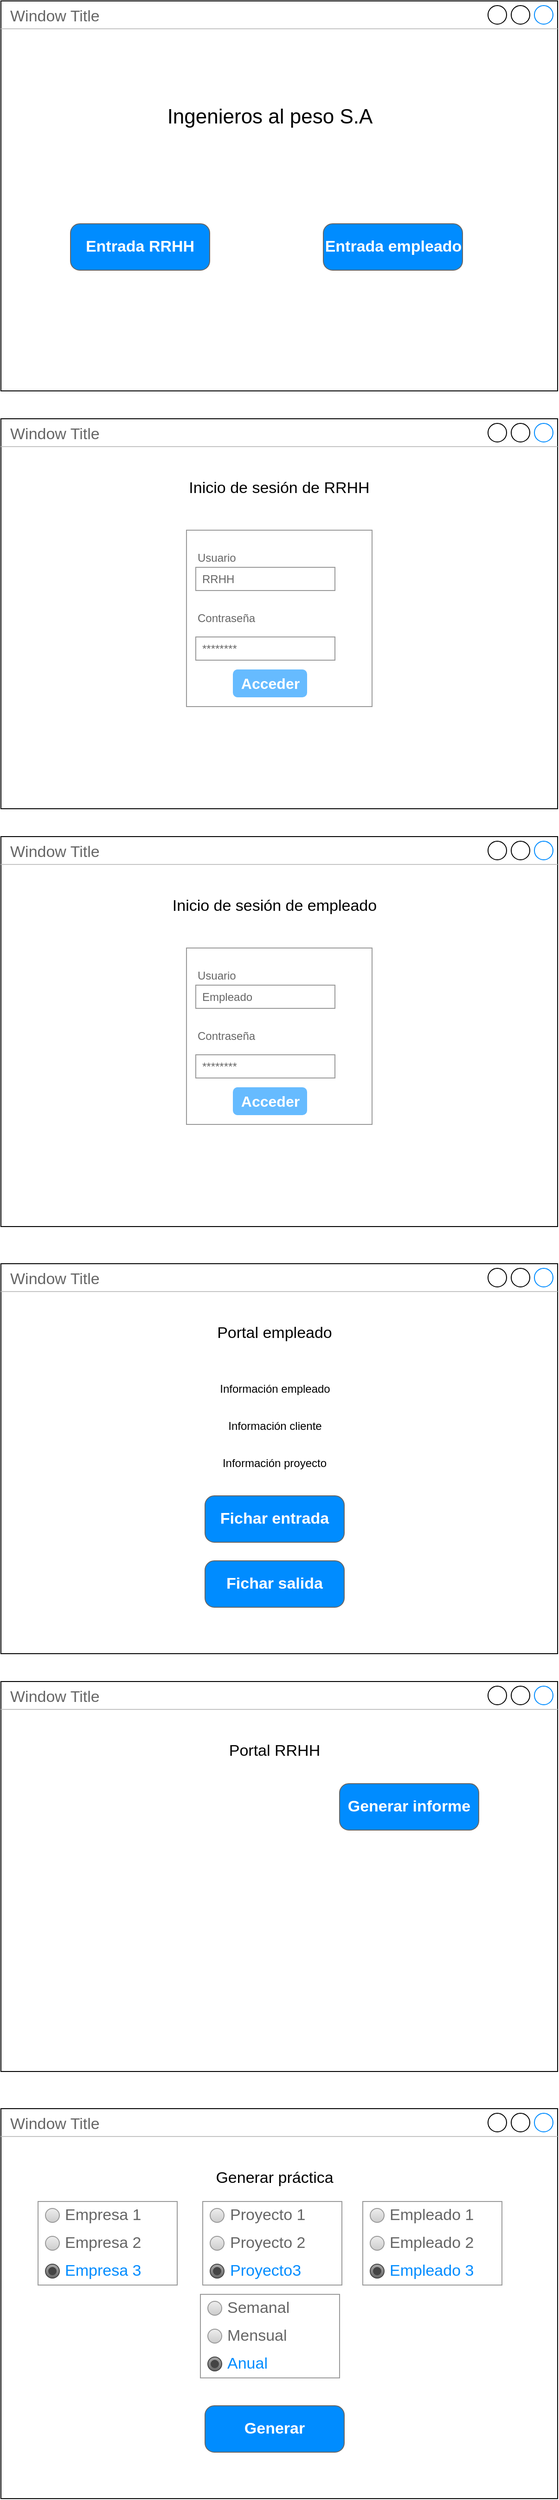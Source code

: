 <mxfile version="21.0.2" type="github">
  <diagram name="Page-1" id="4GFOs7EekungXMd2-lJD">
    <mxGraphModel dx="1050" dy="2749" grid="1" gridSize="10" guides="1" tooltips="1" connect="1" arrows="1" fold="1" page="1" pageScale="1" pageWidth="850" pageHeight="1100" math="0" shadow="0">
      <root>
        <mxCell id="0" />
        <mxCell id="1" parent="0" />
        <mxCell id="JVbv4OtKDRas7UBazKWZ-1" value="Window Title" style="strokeWidth=1;shadow=0;dashed=0;align=center;html=1;shape=mxgraph.mockup.containers.window;align=left;verticalAlign=top;spacingLeft=8;strokeColor2=#008cff;strokeColor3=#c4c4c4;fontColor=#666666;mainText=;fontSize=17;labelBackgroundColor=none;whiteSpace=wrap;" parent="1" vertex="1">
          <mxGeometry x="110" y="-1070" width="600" height="420" as="geometry" />
        </mxCell>
        <mxCell id="JVbv4OtKDRas7UBazKWZ-3" value="" style="strokeWidth=1;shadow=0;dashed=0;align=center;html=1;shape=mxgraph.mockup.forms.rrect;rSize=0;strokeColor=#999999;fillColor=#ffffff;" parent="1" vertex="1">
          <mxGeometry x="310" y="-950" width="200" height="190" as="geometry" />
        </mxCell>
        <mxCell id="JVbv4OtKDRas7UBazKWZ-6" value="Usuario" style="strokeWidth=1;shadow=0;dashed=0;align=center;html=1;shape=mxgraph.mockup.forms.anchor;fontSize=12;fontColor=#666666;align=left;resizeWidth=1;spacingLeft=0;" parent="JVbv4OtKDRas7UBazKWZ-3" vertex="1">
          <mxGeometry width="100" height="20" relative="1" as="geometry">
            <mxPoint x="10" y="20" as="offset" />
          </mxGeometry>
        </mxCell>
        <mxCell id="JVbv4OtKDRas7UBazKWZ-7" value="RRHH" style="strokeWidth=1;shadow=0;dashed=0;align=center;html=1;shape=mxgraph.mockup.forms.rrect;rSize=0;strokeColor=#999999;fontColor=#666666;align=left;spacingLeft=5;resizeWidth=1;" parent="JVbv4OtKDRas7UBazKWZ-3" vertex="1">
          <mxGeometry width="150" height="25" relative="1" as="geometry">
            <mxPoint x="10" y="40" as="offset" />
          </mxGeometry>
        </mxCell>
        <mxCell id="JVbv4OtKDRas7UBazKWZ-8" value="Contraseña" style="strokeWidth=1;shadow=0;dashed=0;align=center;html=1;shape=mxgraph.mockup.forms.anchor;fontSize=12;fontColor=#666666;align=left;resizeWidth=1;spacingLeft=0;" parent="JVbv4OtKDRas7UBazKWZ-3" vertex="1">
          <mxGeometry width="100" height="20" relative="1" as="geometry">
            <mxPoint x="10" y="85" as="offset" />
          </mxGeometry>
        </mxCell>
        <mxCell id="JVbv4OtKDRas7UBazKWZ-9" value="********" style="strokeWidth=1;shadow=0;dashed=0;align=center;html=1;shape=mxgraph.mockup.forms.rrect;rSize=0;strokeColor=#999999;fontColor=#666666;align=left;spacingLeft=5;resizeWidth=1;" parent="JVbv4OtKDRas7UBazKWZ-3" vertex="1">
          <mxGeometry width="150" height="25" relative="1" as="geometry">
            <mxPoint x="10" y="115" as="offset" />
          </mxGeometry>
        </mxCell>
        <mxCell id="JVbv4OtKDRas7UBazKWZ-10" value="Acceder" style="strokeWidth=1;shadow=0;dashed=0;align=center;html=1;shape=mxgraph.mockup.forms.rrect;rSize=5;strokeColor=none;fontColor=#ffffff;fillColor=#66bbff;fontSize=16;fontStyle=1;" parent="JVbv4OtKDRas7UBazKWZ-3" vertex="1">
          <mxGeometry y="1" width="80" height="30" relative="1" as="geometry">
            <mxPoint x="50" y="-40" as="offset" />
          </mxGeometry>
        </mxCell>
        <mxCell id="JVbv4OtKDRas7UBazKWZ-16" value="&lt;font style=&quot;font-size: 17px;&quot;&gt;Inicio de sesión de RRHH&lt;/font&gt;" style="text;html=1;strokeColor=none;fillColor=none;align=center;verticalAlign=middle;whiteSpace=wrap;rounded=0;" parent="1" vertex="1">
          <mxGeometry x="310" y="-1010" width="200" height="30" as="geometry" />
        </mxCell>
        <mxCell id="JVbv4OtKDRas7UBazKWZ-17" value="Window Title" style="strokeWidth=1;shadow=0;dashed=0;align=center;html=1;shape=mxgraph.mockup.containers.window;align=left;verticalAlign=top;spacingLeft=8;strokeColor2=#008cff;strokeColor3=#c4c4c4;fontColor=#666666;mainText=;fontSize=17;labelBackgroundColor=none;whiteSpace=wrap;" parent="1" vertex="1">
          <mxGeometry x="110" y="-620" width="600" height="420" as="geometry" />
        </mxCell>
        <mxCell id="JVbv4OtKDRas7UBazKWZ-18" value="" style="strokeWidth=1;shadow=0;dashed=0;align=center;html=1;shape=mxgraph.mockup.forms.rrect;rSize=0;strokeColor=#999999;fillColor=#ffffff;" parent="1" vertex="1">
          <mxGeometry x="310" y="-500" width="200" height="190" as="geometry" />
        </mxCell>
        <mxCell id="JVbv4OtKDRas7UBazKWZ-19" value="Usuario" style="strokeWidth=1;shadow=0;dashed=0;align=center;html=1;shape=mxgraph.mockup.forms.anchor;fontSize=12;fontColor=#666666;align=left;resizeWidth=1;spacingLeft=0;" parent="JVbv4OtKDRas7UBazKWZ-18" vertex="1">
          <mxGeometry width="100" height="20" relative="1" as="geometry">
            <mxPoint x="10" y="20" as="offset" />
          </mxGeometry>
        </mxCell>
        <mxCell id="JVbv4OtKDRas7UBazKWZ-20" value="Empleado" style="strokeWidth=1;shadow=0;dashed=0;align=center;html=1;shape=mxgraph.mockup.forms.rrect;rSize=0;strokeColor=#999999;fontColor=#666666;align=left;spacingLeft=5;resizeWidth=1;" parent="JVbv4OtKDRas7UBazKWZ-18" vertex="1">
          <mxGeometry width="150" height="25" relative="1" as="geometry">
            <mxPoint x="10" y="40" as="offset" />
          </mxGeometry>
        </mxCell>
        <mxCell id="JVbv4OtKDRas7UBazKWZ-21" value="Contraseña" style="strokeWidth=1;shadow=0;dashed=0;align=center;html=1;shape=mxgraph.mockup.forms.anchor;fontSize=12;fontColor=#666666;align=left;resizeWidth=1;spacingLeft=0;" parent="JVbv4OtKDRas7UBazKWZ-18" vertex="1">
          <mxGeometry width="100" height="20" relative="1" as="geometry">
            <mxPoint x="10" y="85" as="offset" />
          </mxGeometry>
        </mxCell>
        <mxCell id="JVbv4OtKDRas7UBazKWZ-22" value="********" style="strokeWidth=1;shadow=0;dashed=0;align=center;html=1;shape=mxgraph.mockup.forms.rrect;rSize=0;strokeColor=#999999;fontColor=#666666;align=left;spacingLeft=5;resizeWidth=1;" parent="JVbv4OtKDRas7UBazKWZ-18" vertex="1">
          <mxGeometry width="150" height="25" relative="1" as="geometry">
            <mxPoint x="10" y="115" as="offset" />
          </mxGeometry>
        </mxCell>
        <mxCell id="JVbv4OtKDRas7UBazKWZ-23" value="Acceder" style="strokeWidth=1;shadow=0;dashed=0;align=center;html=1;shape=mxgraph.mockup.forms.rrect;rSize=5;strokeColor=none;fontColor=#ffffff;fillColor=#66bbff;fontSize=16;fontStyle=1;" parent="JVbv4OtKDRas7UBazKWZ-18" vertex="1">
          <mxGeometry y="1" width="80" height="30" relative="1" as="geometry">
            <mxPoint x="50" y="-40" as="offset" />
          </mxGeometry>
        </mxCell>
        <mxCell id="JVbv4OtKDRas7UBazKWZ-24" value="&lt;font style=&quot;font-size: 17px;&quot;&gt;Inicio de sesión de empleado&lt;/font&gt;" style="text;html=1;strokeColor=none;fillColor=none;align=center;verticalAlign=middle;whiteSpace=wrap;rounded=0;" parent="1" vertex="1">
          <mxGeometry x="290" y="-560" width="230" height="30" as="geometry" />
        </mxCell>
        <mxCell id="JVbv4OtKDRas7UBazKWZ-25" value="Window Title" style="strokeWidth=1;shadow=0;dashed=0;align=center;html=1;shape=mxgraph.mockup.containers.window;align=left;verticalAlign=top;spacingLeft=8;strokeColor2=#008cff;strokeColor3=#c4c4c4;fontColor=#666666;mainText=;fontSize=17;labelBackgroundColor=none;whiteSpace=wrap;" parent="1" vertex="1">
          <mxGeometry x="110" y="-160" width="600" height="420" as="geometry" />
        </mxCell>
        <mxCell id="JVbv4OtKDRas7UBazKWZ-32" value="&lt;font style=&quot;font-size: 17px;&quot;&gt;Portal empleado&lt;/font&gt;" style="text;html=1;strokeColor=none;fillColor=none;align=center;verticalAlign=middle;whiteSpace=wrap;rounded=0;" parent="1" vertex="1">
          <mxGeometry x="290" y="-100" width="230" height="30" as="geometry" />
        </mxCell>
        <mxCell id="JVbv4OtKDRas7UBazKWZ-33" value="Fichar salida" style="strokeWidth=1;shadow=0;dashed=0;align=center;html=1;shape=mxgraph.mockup.buttons.button;strokeColor=#666666;fontColor=#ffffff;mainText=;buttonStyle=round;fontSize=17;fontStyle=1;fillColor=#008cff;whiteSpace=wrap;" parent="1" vertex="1">
          <mxGeometry x="330" y="160" width="150" height="50" as="geometry" />
        </mxCell>
        <mxCell id="JVbv4OtKDRas7UBazKWZ-34" value="Fichar entrada" style="strokeWidth=1;shadow=0;dashed=0;align=center;html=1;shape=mxgraph.mockup.buttons.button;strokeColor=#666666;fontColor=#ffffff;mainText=;buttonStyle=round;fontSize=17;fontStyle=1;fillColor=#008cff;whiteSpace=wrap;" parent="1" vertex="1">
          <mxGeometry x="330" y="90" width="150" height="50" as="geometry" />
        </mxCell>
        <mxCell id="JVbv4OtKDRas7UBazKWZ-36" value="Información proyecto" style="text;html=1;strokeColor=none;fillColor=none;align=center;verticalAlign=middle;whiteSpace=wrap;rounded=0;" parent="1" vertex="1">
          <mxGeometry x="335" y="40" width="140" height="30" as="geometry" />
        </mxCell>
        <mxCell id="JVbv4OtKDRas7UBazKWZ-37" value="Información cliente" style="text;html=1;strokeColor=none;fillColor=none;align=center;verticalAlign=middle;whiteSpace=wrap;rounded=0;" parent="1" vertex="1">
          <mxGeometry x="352.5" width="105" height="30" as="geometry" />
        </mxCell>
        <mxCell id="JVbv4OtKDRas7UBazKWZ-38" value="Información empleado" style="text;html=1;strokeColor=none;fillColor=none;align=center;verticalAlign=middle;whiteSpace=wrap;rounded=0;" parent="1" vertex="1">
          <mxGeometry x="332.5" y="-40" width="145" height="30" as="geometry" />
        </mxCell>
        <mxCell id="JVbv4OtKDRas7UBazKWZ-39" value="Window Title" style="strokeWidth=1;shadow=0;dashed=0;align=center;html=1;shape=mxgraph.mockup.containers.window;align=left;verticalAlign=top;spacingLeft=8;strokeColor2=#008cff;strokeColor3=#c4c4c4;fontColor=#666666;mainText=;fontSize=17;labelBackgroundColor=none;whiteSpace=wrap;" parent="1" vertex="1">
          <mxGeometry x="110" y="290" width="600" height="420" as="geometry" />
        </mxCell>
        <mxCell id="JVbv4OtKDRas7UBazKWZ-46" value="&lt;font style=&quot;font-size: 17px;&quot;&gt;Portal RRHH&lt;/font&gt;" style="text;html=1;strokeColor=none;fillColor=none;align=center;verticalAlign=middle;whiteSpace=wrap;rounded=0;" parent="1" vertex="1">
          <mxGeometry x="290" y="350" width="230" height="30" as="geometry" />
        </mxCell>
        <mxCell id="X5F2vmPaloHP9abWxns7-1" value="Generar informe" style="strokeWidth=1;shadow=0;dashed=0;align=center;html=1;shape=mxgraph.mockup.buttons.button;strokeColor=#666666;fontColor=#ffffff;mainText=;buttonStyle=round;fontSize=17;fontStyle=1;fillColor=#008cff;whiteSpace=wrap;" vertex="1" parent="1">
          <mxGeometry x="475" y="400" width="150" height="50" as="geometry" />
        </mxCell>
        <mxCell id="X5F2vmPaloHP9abWxns7-2" value="Window Title" style="strokeWidth=1;shadow=0;dashed=0;align=center;html=1;shape=mxgraph.mockup.containers.window;align=left;verticalAlign=top;spacingLeft=8;strokeColor2=#008cff;strokeColor3=#c4c4c4;fontColor=#666666;mainText=;fontSize=17;labelBackgroundColor=none;whiteSpace=wrap;" vertex="1" parent="1">
          <mxGeometry x="110" y="750" width="600" height="420" as="geometry" />
        </mxCell>
        <mxCell id="X5F2vmPaloHP9abWxns7-3" value="&lt;font style=&quot;font-size: 17px;&quot;&gt;Generar práctica&lt;/font&gt;" style="text;html=1;strokeColor=none;fillColor=none;align=center;verticalAlign=middle;whiteSpace=wrap;rounded=0;" vertex="1" parent="1">
          <mxGeometry x="290" y="810" width="230" height="30" as="geometry" />
        </mxCell>
        <mxCell id="X5F2vmPaloHP9abWxns7-4" value="Generar" style="strokeWidth=1;shadow=0;dashed=0;align=center;html=1;shape=mxgraph.mockup.buttons.button;strokeColor=#666666;fontColor=#ffffff;mainText=;buttonStyle=round;fontSize=17;fontStyle=1;fillColor=#008cff;whiteSpace=wrap;" vertex="1" parent="1">
          <mxGeometry x="330" y="1070" width="150" height="50" as="geometry" />
        </mxCell>
        <mxCell id="X5F2vmPaloHP9abWxns7-9" value="" style="strokeWidth=1;shadow=0;dashed=0;align=center;html=1;shape=mxgraph.mockup.forms.rrect;rSize=0;strokeColor=#999999;fillColor=#ffffff;recursiveResize=0;" vertex="1" parent="1">
          <mxGeometry x="150" y="850" width="150" height="90" as="geometry" />
        </mxCell>
        <mxCell id="X5F2vmPaloHP9abWxns7-10" value="Empresa 1" style="shape=ellipse;rSize=0;fillColor=#eeeeee;strokeColor=#999999;gradientColor=#cccccc;html=1;align=left;spacingLeft=4;fontSize=17;fontColor=#666666;labelPosition=right;" vertex="1" parent="X5F2vmPaloHP9abWxns7-9">
          <mxGeometry x="8" y="7.5" width="15" height="15" as="geometry" />
        </mxCell>
        <mxCell id="X5F2vmPaloHP9abWxns7-11" value="Empresa 2" style="shape=ellipse;rSize=0;fillColor=#eeeeee;strokeColor=#999999;gradientColor=#cccccc;html=1;align=left;spacingLeft=4;fontSize=17;fontColor=#666666;labelPosition=right;" vertex="1" parent="X5F2vmPaloHP9abWxns7-9">
          <mxGeometry x="8" y="37.5" width="15" height="15" as="geometry" />
        </mxCell>
        <mxCell id="X5F2vmPaloHP9abWxns7-12" value="Empresa 3" style="shape=ellipse;rSize=0;fillColor=#aaaaaa;strokeColor=#444444;gradientColor=#666666;html=1;align=left;spacingLeft=4;fontSize=17;fontColor=#008cff;labelPosition=right;" vertex="1" parent="X5F2vmPaloHP9abWxns7-9">
          <mxGeometry x="8" y="67.5" width="15" height="15" as="geometry" />
        </mxCell>
        <mxCell id="X5F2vmPaloHP9abWxns7-13" value="" style="shape=ellipse;fillColor=#444444;strokeColor=none;html=1;" vertex="1" parent="X5F2vmPaloHP9abWxns7-12">
          <mxGeometry x="3" y="3" width="9" height="9" as="geometry" />
        </mxCell>
        <mxCell id="X5F2vmPaloHP9abWxns7-15" value="" style="strokeWidth=1;shadow=0;dashed=0;align=center;html=1;shape=mxgraph.mockup.forms.rrect;rSize=0;strokeColor=#999999;fillColor=#ffffff;recursiveResize=0;" vertex="1" parent="1">
          <mxGeometry x="327.5" y="850" width="150" height="90" as="geometry" />
        </mxCell>
        <mxCell id="X5F2vmPaloHP9abWxns7-16" value="Proyecto 1" style="shape=ellipse;rSize=0;fillColor=#eeeeee;strokeColor=#999999;gradientColor=#cccccc;html=1;align=left;spacingLeft=4;fontSize=17;fontColor=#666666;labelPosition=right;" vertex="1" parent="X5F2vmPaloHP9abWxns7-15">
          <mxGeometry x="8" y="7.5" width="15" height="15" as="geometry" />
        </mxCell>
        <mxCell id="X5F2vmPaloHP9abWxns7-17" value="Proyecto 2" style="shape=ellipse;rSize=0;fillColor=#eeeeee;strokeColor=#999999;gradientColor=#cccccc;html=1;align=left;spacingLeft=4;fontSize=17;fontColor=#666666;labelPosition=right;" vertex="1" parent="X5F2vmPaloHP9abWxns7-15">
          <mxGeometry x="8" y="37.5" width="15" height="15" as="geometry" />
        </mxCell>
        <mxCell id="X5F2vmPaloHP9abWxns7-18" value="Proyecto3" style="shape=ellipse;rSize=0;fillColor=#aaaaaa;strokeColor=#444444;gradientColor=#666666;html=1;align=left;spacingLeft=4;fontSize=17;fontColor=#008cff;labelPosition=right;" vertex="1" parent="X5F2vmPaloHP9abWxns7-15">
          <mxGeometry x="8" y="67.5" width="15" height="15" as="geometry" />
        </mxCell>
        <mxCell id="X5F2vmPaloHP9abWxns7-19" value="" style="shape=ellipse;fillColor=#444444;strokeColor=none;html=1;" vertex="1" parent="X5F2vmPaloHP9abWxns7-18">
          <mxGeometry x="3" y="3" width="9" height="9" as="geometry" />
        </mxCell>
        <mxCell id="X5F2vmPaloHP9abWxns7-20" value="" style="strokeWidth=1;shadow=0;dashed=0;align=center;html=1;shape=mxgraph.mockup.forms.rrect;rSize=0;strokeColor=#999999;fillColor=#ffffff;recursiveResize=0;" vertex="1" parent="1">
          <mxGeometry x="500" y="850" width="150" height="90" as="geometry" />
        </mxCell>
        <mxCell id="X5F2vmPaloHP9abWxns7-21" value="Empleado 1" style="shape=ellipse;rSize=0;fillColor=#eeeeee;strokeColor=#999999;gradientColor=#cccccc;html=1;align=left;spacingLeft=4;fontSize=17;fontColor=#666666;labelPosition=right;" vertex="1" parent="X5F2vmPaloHP9abWxns7-20">
          <mxGeometry x="8" y="7.5" width="15" height="15" as="geometry" />
        </mxCell>
        <mxCell id="X5F2vmPaloHP9abWxns7-22" value="Empleado 2" style="shape=ellipse;rSize=0;fillColor=#eeeeee;strokeColor=#999999;gradientColor=#cccccc;html=1;align=left;spacingLeft=4;fontSize=17;fontColor=#666666;labelPosition=right;" vertex="1" parent="X5F2vmPaloHP9abWxns7-20">
          <mxGeometry x="8" y="37.5" width="15" height="15" as="geometry" />
        </mxCell>
        <mxCell id="X5F2vmPaloHP9abWxns7-23" value="Empleado 3" style="shape=ellipse;rSize=0;fillColor=#aaaaaa;strokeColor=#444444;gradientColor=#666666;html=1;align=left;spacingLeft=4;fontSize=17;fontColor=#008cff;labelPosition=right;" vertex="1" parent="X5F2vmPaloHP9abWxns7-20">
          <mxGeometry x="8" y="67.5" width="15" height="15" as="geometry" />
        </mxCell>
        <mxCell id="X5F2vmPaloHP9abWxns7-24" value="" style="shape=ellipse;fillColor=#444444;strokeColor=none;html=1;" vertex="1" parent="X5F2vmPaloHP9abWxns7-23">
          <mxGeometry x="3" y="3" width="9" height="9" as="geometry" />
        </mxCell>
        <mxCell id="X5F2vmPaloHP9abWxns7-25" value="" style="strokeWidth=1;shadow=0;dashed=0;align=center;html=1;shape=mxgraph.mockup.forms.rrect;rSize=0;strokeColor=#999999;fillColor=#ffffff;recursiveResize=0;" vertex="1" parent="1">
          <mxGeometry x="325" y="950" width="150" height="90" as="geometry" />
        </mxCell>
        <mxCell id="X5F2vmPaloHP9abWxns7-26" value="Semanal" style="shape=ellipse;rSize=0;fillColor=#eeeeee;strokeColor=#999999;gradientColor=#cccccc;html=1;align=left;spacingLeft=4;fontSize=17;fontColor=#666666;labelPosition=right;" vertex="1" parent="X5F2vmPaloHP9abWxns7-25">
          <mxGeometry x="8" y="7.5" width="15" height="15" as="geometry" />
        </mxCell>
        <mxCell id="X5F2vmPaloHP9abWxns7-27" value="Mensual" style="shape=ellipse;rSize=0;fillColor=#eeeeee;strokeColor=#999999;gradientColor=#cccccc;html=1;align=left;spacingLeft=4;fontSize=17;fontColor=#666666;labelPosition=right;" vertex="1" parent="X5F2vmPaloHP9abWxns7-25">
          <mxGeometry x="8" y="37.5" width="15" height="15" as="geometry" />
        </mxCell>
        <mxCell id="X5F2vmPaloHP9abWxns7-28" value="Anual" style="shape=ellipse;rSize=0;fillColor=#aaaaaa;strokeColor=#444444;gradientColor=#666666;html=1;align=left;spacingLeft=4;fontSize=17;fontColor=#008cff;labelPosition=right;" vertex="1" parent="X5F2vmPaloHP9abWxns7-25">
          <mxGeometry x="8" y="67.5" width="15" height="15" as="geometry" />
        </mxCell>
        <mxCell id="X5F2vmPaloHP9abWxns7-29" value="" style="shape=ellipse;fillColor=#444444;strokeColor=none;html=1;" vertex="1" parent="X5F2vmPaloHP9abWxns7-28">
          <mxGeometry x="3" y="3" width="9" height="9" as="geometry" />
        </mxCell>
        <mxCell id="X5F2vmPaloHP9abWxns7-30" value="Window Title" style="strokeWidth=1;shadow=0;dashed=0;align=center;html=1;shape=mxgraph.mockup.containers.window;align=left;verticalAlign=top;spacingLeft=8;strokeColor2=#008cff;strokeColor3=#c4c4c4;fontColor=#666666;mainText=;fontSize=17;labelBackgroundColor=none;whiteSpace=wrap;" vertex="1" parent="1">
          <mxGeometry x="110" y="-1520" width="600" height="420" as="geometry" />
        </mxCell>
        <mxCell id="X5F2vmPaloHP9abWxns7-31" value="&lt;font style=&quot;font-size: 22px;&quot;&gt;Ingenieros al peso S.A&lt;/font&gt;" style="text;html=1;strokeColor=none;fillColor=none;align=center;verticalAlign=middle;whiteSpace=wrap;rounded=0;" vertex="1" parent="1">
          <mxGeometry x="280" y="-1410" width="240" height="30" as="geometry" />
        </mxCell>
        <mxCell id="X5F2vmPaloHP9abWxns7-32" value="Entrada RRHH" style="strokeWidth=1;shadow=0;dashed=0;align=center;html=1;shape=mxgraph.mockup.buttons.button;strokeColor=#666666;fontColor=#ffffff;mainText=;buttonStyle=round;fontSize=17;fontStyle=1;fillColor=#008cff;whiteSpace=wrap;" vertex="1" parent="1">
          <mxGeometry x="185" y="-1280" width="150" height="50" as="geometry" />
        </mxCell>
        <mxCell id="X5F2vmPaloHP9abWxns7-33" value="Entrada empleado" style="strokeWidth=1;shadow=0;dashed=0;align=center;html=1;shape=mxgraph.mockup.buttons.button;strokeColor=#666666;fontColor=#ffffff;mainText=;buttonStyle=round;fontSize=17;fontStyle=1;fillColor=#008cff;whiteSpace=wrap;" vertex="1" parent="1">
          <mxGeometry x="457.5" y="-1280" width="150" height="50" as="geometry" />
        </mxCell>
      </root>
    </mxGraphModel>
  </diagram>
</mxfile>
